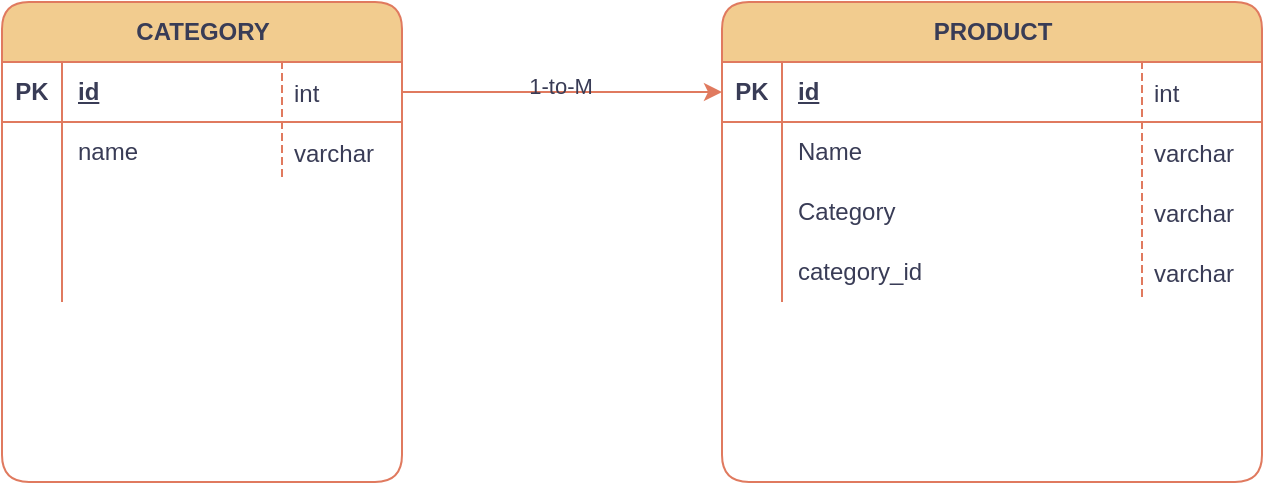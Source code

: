 <mxfile version="24.5.2" type="github">
  <diagram name="Page-1" id="K2aMfMX0v24pdtNQehNK">
    <mxGraphModel dx="794" dy="507" grid="1" gridSize="10" guides="1" tooltips="1" connect="1" arrows="1" fold="1" page="1" pageScale="1" pageWidth="850" pageHeight="1100" math="0" shadow="0">
      <root>
        <mxCell id="0" />
        <mxCell id="1" parent="0" />
        <mxCell id="rXtVuuVVIBW97DViJBOZ-3" value="PRODUCT" style="shape=table;startSize=30;container=1;collapsible=1;childLayout=tableLayout;fixedRows=1;rowLines=0;fontStyle=1;align=center;resizeLast=1;html=1;labelBackgroundColor=none;fillColor=#F2CC8F;strokeColor=#E07A5F;fontColor=#393C56;rounded=1;" parent="1" vertex="1">
          <mxGeometry x="360" y="920" width="270" height="240" as="geometry" />
        </mxCell>
        <mxCell id="rXtVuuVVIBW97DViJBOZ-4" value="" style="shape=tableRow;horizontal=0;startSize=0;swimlaneHead=0;swimlaneBody=0;fillColor=none;collapsible=0;dropTarget=0;points=[[0,0.5],[1,0.5]];portConstraint=eastwest;top=0;left=0;right=0;bottom=1;labelBackgroundColor=none;strokeColor=#E07A5F;fontColor=#393C56;rounded=1;" parent="rXtVuuVVIBW97DViJBOZ-3" vertex="1">
          <mxGeometry y="30" width="270" height="30" as="geometry" />
        </mxCell>
        <mxCell id="rXtVuuVVIBW97DViJBOZ-5" value="PK" style="shape=partialRectangle;connectable=0;fillColor=none;top=0;left=0;bottom=0;right=0;fontStyle=1;overflow=hidden;whiteSpace=wrap;html=1;labelBackgroundColor=none;strokeColor=#E07A5F;fontColor=#393C56;rounded=1;" parent="rXtVuuVVIBW97DViJBOZ-4" vertex="1">
          <mxGeometry width="30" height="30" as="geometry">
            <mxRectangle width="30" height="30" as="alternateBounds" />
          </mxGeometry>
        </mxCell>
        <mxCell id="rXtVuuVVIBW97DViJBOZ-6" value="id" style="shape=partialRectangle;connectable=0;fillColor=none;top=0;left=0;bottom=0;right=0;align=left;spacingLeft=6;fontStyle=5;overflow=hidden;whiteSpace=wrap;html=1;labelBackgroundColor=none;strokeColor=#E07A5F;fontColor=#393C56;rounded=1;" parent="rXtVuuVVIBW97DViJBOZ-4" vertex="1">
          <mxGeometry x="30" width="240" height="30" as="geometry">
            <mxRectangle width="240" height="30" as="alternateBounds" />
          </mxGeometry>
        </mxCell>
        <mxCell id="rXtVuuVVIBW97DViJBOZ-7" value="" style="shape=tableRow;horizontal=0;startSize=0;swimlaneHead=0;swimlaneBody=0;fillColor=none;collapsible=0;dropTarget=0;points=[[0,0.5],[1,0.5]];portConstraint=eastwest;top=0;left=0;right=0;bottom=0;labelBackgroundColor=none;strokeColor=#E07A5F;fontColor=#393C56;rounded=1;" parent="rXtVuuVVIBW97DViJBOZ-3" vertex="1">
          <mxGeometry y="60" width="270" height="30" as="geometry" />
        </mxCell>
        <mxCell id="rXtVuuVVIBW97DViJBOZ-8" value="" style="shape=partialRectangle;connectable=0;fillColor=none;top=0;left=0;bottom=0;right=0;editable=1;overflow=hidden;whiteSpace=wrap;html=1;labelBackgroundColor=none;strokeColor=#E07A5F;fontColor=#393C56;rounded=1;" parent="rXtVuuVVIBW97DViJBOZ-7" vertex="1">
          <mxGeometry width="30" height="30" as="geometry">
            <mxRectangle width="30" height="30" as="alternateBounds" />
          </mxGeometry>
        </mxCell>
        <mxCell id="rXtVuuVVIBW97DViJBOZ-9" value="Name" style="shape=partialRectangle;connectable=0;fillColor=none;top=0;left=0;bottom=0;right=0;align=left;spacingLeft=6;overflow=hidden;whiteSpace=wrap;html=1;labelBackgroundColor=none;strokeColor=#E07A5F;fontColor=#393C56;rounded=1;" parent="rXtVuuVVIBW97DViJBOZ-7" vertex="1">
          <mxGeometry x="30" width="240" height="30" as="geometry">
            <mxRectangle width="240" height="30" as="alternateBounds" />
          </mxGeometry>
        </mxCell>
        <mxCell id="rXtVuuVVIBW97DViJBOZ-10" value="" style="shape=tableRow;horizontal=0;startSize=0;swimlaneHead=0;swimlaneBody=0;fillColor=none;collapsible=0;dropTarget=0;points=[[0,0.5],[1,0.5]];portConstraint=eastwest;top=0;left=0;right=0;bottom=0;labelBackgroundColor=none;strokeColor=#E07A5F;fontColor=#393C56;rounded=1;" parent="rXtVuuVVIBW97DViJBOZ-3" vertex="1">
          <mxGeometry y="90" width="270" height="30" as="geometry" />
        </mxCell>
        <mxCell id="rXtVuuVVIBW97DViJBOZ-11" value="" style="shape=partialRectangle;connectable=0;fillColor=none;top=0;left=0;bottom=0;right=0;editable=1;overflow=hidden;whiteSpace=wrap;html=1;labelBackgroundColor=none;strokeColor=#E07A5F;fontColor=#393C56;rounded=1;" parent="rXtVuuVVIBW97DViJBOZ-10" vertex="1">
          <mxGeometry width="30" height="30" as="geometry">
            <mxRectangle width="30" height="30" as="alternateBounds" />
          </mxGeometry>
        </mxCell>
        <mxCell id="rXtVuuVVIBW97DViJBOZ-12" value="Category" style="shape=partialRectangle;connectable=0;fillColor=none;top=0;left=0;bottom=0;right=0;align=left;spacingLeft=6;overflow=hidden;whiteSpace=wrap;html=1;labelBackgroundColor=none;strokeColor=#E07A5F;fontColor=#393C56;rounded=1;" parent="rXtVuuVVIBW97DViJBOZ-10" vertex="1">
          <mxGeometry x="30" width="240" height="30" as="geometry">
            <mxRectangle width="240" height="30" as="alternateBounds" />
          </mxGeometry>
        </mxCell>
        <mxCell id="rXtVuuVVIBW97DViJBOZ-13" value="" style="shape=tableRow;horizontal=0;startSize=0;swimlaneHead=0;swimlaneBody=0;fillColor=none;collapsible=0;dropTarget=0;points=[[0,0.5],[1,0.5]];portConstraint=eastwest;top=0;left=0;right=0;bottom=0;labelBackgroundColor=none;strokeColor=#E07A5F;fontColor=#393C56;rounded=1;" parent="rXtVuuVVIBW97DViJBOZ-3" vertex="1">
          <mxGeometry y="120" width="270" height="30" as="geometry" />
        </mxCell>
        <mxCell id="rXtVuuVVIBW97DViJBOZ-14" value="" style="shape=partialRectangle;connectable=0;fillColor=none;top=0;left=0;bottom=0;right=0;editable=1;overflow=hidden;whiteSpace=wrap;html=1;labelBackgroundColor=none;strokeColor=#E07A5F;fontColor=#393C56;rounded=1;" parent="rXtVuuVVIBW97DViJBOZ-13" vertex="1">
          <mxGeometry width="30" height="30" as="geometry">
            <mxRectangle width="30" height="30" as="alternateBounds" />
          </mxGeometry>
        </mxCell>
        <mxCell id="rXtVuuVVIBW97DViJBOZ-15" value="category_id" style="shape=partialRectangle;connectable=0;fillColor=none;top=0;left=0;bottom=0;right=0;align=left;spacingLeft=6;overflow=hidden;whiteSpace=wrap;html=1;labelBackgroundColor=none;strokeColor=#E07A5F;fontColor=#393C56;rounded=1;" parent="rXtVuuVVIBW97DViJBOZ-13" vertex="1">
          <mxGeometry x="30" width="240" height="30" as="geometry">
            <mxRectangle width="240" height="30" as="alternateBounds" />
          </mxGeometry>
        </mxCell>
        <mxCell id="rXtVuuVVIBW97DViJBOZ-16" value="CATEGORY" style="shape=table;startSize=30;container=1;collapsible=1;childLayout=tableLayout;fixedRows=1;rowLines=0;fontStyle=1;align=center;resizeLast=1;html=1;labelBackgroundColor=none;fillColor=#F2CC8F;strokeColor=#E07A5F;fontColor=#393C56;rounded=1;" parent="1" vertex="1">
          <mxGeometry y="920" width="200" height="240" as="geometry" />
        </mxCell>
        <mxCell id="rXtVuuVVIBW97DViJBOZ-17" value="" style="shape=tableRow;horizontal=0;startSize=0;swimlaneHead=0;swimlaneBody=0;fillColor=none;collapsible=0;dropTarget=0;points=[[0,0.5],[1,0.5]];portConstraint=eastwest;top=0;left=0;right=0;bottom=1;labelBackgroundColor=none;strokeColor=#E07A5F;fontColor=#393C56;rounded=1;" parent="rXtVuuVVIBW97DViJBOZ-16" vertex="1">
          <mxGeometry y="30" width="200" height="30" as="geometry" />
        </mxCell>
        <mxCell id="rXtVuuVVIBW97DViJBOZ-18" value="PK" style="shape=partialRectangle;connectable=0;fillColor=none;top=0;left=0;bottom=0;right=0;fontStyle=1;overflow=hidden;whiteSpace=wrap;html=1;labelBackgroundColor=none;strokeColor=#E07A5F;fontColor=#393C56;rounded=1;" parent="rXtVuuVVIBW97DViJBOZ-17" vertex="1">
          <mxGeometry width="30" height="30" as="geometry">
            <mxRectangle width="30" height="30" as="alternateBounds" />
          </mxGeometry>
        </mxCell>
        <mxCell id="rXtVuuVVIBW97DViJBOZ-19" value="id" style="shape=partialRectangle;connectable=0;fillColor=none;top=0;left=0;bottom=0;right=0;align=left;spacingLeft=6;fontStyle=5;overflow=hidden;whiteSpace=wrap;html=1;labelBackgroundColor=none;strokeColor=#E07A5F;fontColor=#393C56;rounded=1;" parent="rXtVuuVVIBW97DViJBOZ-17" vertex="1">
          <mxGeometry x="30" width="170" height="30" as="geometry">
            <mxRectangle width="170" height="30" as="alternateBounds" />
          </mxGeometry>
        </mxCell>
        <mxCell id="rXtVuuVVIBW97DViJBOZ-20" value="" style="shape=tableRow;horizontal=0;startSize=0;swimlaneHead=0;swimlaneBody=0;fillColor=none;collapsible=0;dropTarget=0;points=[[0,0.5],[1,0.5]];portConstraint=eastwest;top=0;left=0;right=0;bottom=0;labelBackgroundColor=none;strokeColor=#E07A5F;fontColor=#393C56;rounded=1;" parent="rXtVuuVVIBW97DViJBOZ-16" vertex="1">
          <mxGeometry y="60" width="200" height="30" as="geometry" />
        </mxCell>
        <mxCell id="rXtVuuVVIBW97DViJBOZ-21" value="" style="shape=partialRectangle;connectable=0;fillColor=none;top=0;left=0;bottom=0;right=0;editable=1;overflow=hidden;whiteSpace=wrap;html=1;labelBackgroundColor=none;strokeColor=#E07A5F;fontColor=#393C56;rounded=1;" parent="rXtVuuVVIBW97DViJBOZ-20" vertex="1">
          <mxGeometry width="30" height="30" as="geometry">
            <mxRectangle width="30" height="30" as="alternateBounds" />
          </mxGeometry>
        </mxCell>
        <mxCell id="rXtVuuVVIBW97DViJBOZ-22" value="name" style="shape=partialRectangle;connectable=0;fillColor=none;top=0;left=0;bottom=0;right=0;align=left;spacingLeft=6;overflow=hidden;whiteSpace=wrap;html=1;labelBackgroundColor=none;strokeColor=#E07A5F;fontColor=#393C56;rounded=1;" parent="rXtVuuVVIBW97DViJBOZ-20" vertex="1">
          <mxGeometry x="30" width="170" height="30" as="geometry">
            <mxRectangle width="170" height="30" as="alternateBounds" />
          </mxGeometry>
        </mxCell>
        <mxCell id="rXtVuuVVIBW97DViJBOZ-23" value="" style="shape=tableRow;horizontal=0;startSize=0;swimlaneHead=0;swimlaneBody=0;fillColor=none;collapsible=0;dropTarget=0;points=[[0,0.5],[1,0.5]];portConstraint=eastwest;top=0;left=0;right=0;bottom=0;labelBackgroundColor=none;strokeColor=#E07A5F;fontColor=#393C56;rounded=1;" parent="rXtVuuVVIBW97DViJBOZ-16" vertex="1">
          <mxGeometry y="90" width="200" height="30" as="geometry" />
        </mxCell>
        <mxCell id="rXtVuuVVIBW97DViJBOZ-24" value="" style="shape=partialRectangle;connectable=0;fillColor=none;top=0;left=0;bottom=0;right=0;editable=1;overflow=hidden;whiteSpace=wrap;html=1;labelBackgroundColor=none;strokeColor=#E07A5F;fontColor=#393C56;rounded=1;" parent="rXtVuuVVIBW97DViJBOZ-23" vertex="1">
          <mxGeometry width="30" height="30" as="geometry">
            <mxRectangle width="30" height="30" as="alternateBounds" />
          </mxGeometry>
        </mxCell>
        <mxCell id="rXtVuuVVIBW97DViJBOZ-25" value="" style="shape=partialRectangle;connectable=0;fillColor=none;top=0;left=0;bottom=0;right=0;align=left;spacingLeft=6;overflow=hidden;whiteSpace=wrap;html=1;labelBackgroundColor=none;strokeColor=#E07A5F;fontColor=#393C56;rounded=1;" parent="rXtVuuVVIBW97DViJBOZ-23" vertex="1">
          <mxGeometry x="30" width="170" height="30" as="geometry">
            <mxRectangle width="170" height="30" as="alternateBounds" />
          </mxGeometry>
        </mxCell>
        <mxCell id="rXtVuuVVIBW97DViJBOZ-26" value="" style="shape=tableRow;horizontal=0;startSize=0;swimlaneHead=0;swimlaneBody=0;fillColor=none;collapsible=0;dropTarget=0;points=[[0,0.5],[1,0.5]];portConstraint=eastwest;top=0;left=0;right=0;bottom=0;labelBackgroundColor=none;strokeColor=#E07A5F;fontColor=#393C56;rounded=1;" parent="rXtVuuVVIBW97DViJBOZ-16" vertex="1">
          <mxGeometry y="120" width="200" height="30" as="geometry" />
        </mxCell>
        <mxCell id="rXtVuuVVIBW97DViJBOZ-27" value="" style="shape=partialRectangle;connectable=0;fillColor=none;top=0;left=0;bottom=0;right=0;editable=1;overflow=hidden;whiteSpace=wrap;html=1;labelBackgroundColor=none;strokeColor=#E07A5F;fontColor=#393C56;rounded=1;" parent="rXtVuuVVIBW97DViJBOZ-26" vertex="1">
          <mxGeometry width="30" height="30" as="geometry">
            <mxRectangle width="30" height="30" as="alternateBounds" />
          </mxGeometry>
        </mxCell>
        <mxCell id="rXtVuuVVIBW97DViJBOZ-28" value="" style="shape=partialRectangle;connectable=0;fillColor=none;top=0;left=0;bottom=0;right=0;align=left;spacingLeft=6;overflow=hidden;whiteSpace=wrap;html=1;labelBackgroundColor=none;strokeColor=#E07A5F;fontColor=#393C56;rounded=1;" parent="rXtVuuVVIBW97DViJBOZ-26" vertex="1">
          <mxGeometry x="30" width="170" height="30" as="geometry">
            <mxRectangle width="170" height="30" as="alternateBounds" />
          </mxGeometry>
        </mxCell>
        <mxCell id="rXtVuuVVIBW97DViJBOZ-29" value="" style="endArrow=classic;html=1;rounded=1;entryX=0;entryY=0.5;entryDx=0;entryDy=0;exitX=1;exitY=0.5;exitDx=0;exitDy=0;labelBackgroundColor=none;strokeColor=#E07A5F;fontColor=default;" parent="1" source="rXtVuuVVIBW97DViJBOZ-17" target="rXtVuuVVIBW97DViJBOZ-4" edge="1">
          <mxGeometry relative="1" as="geometry">
            <mxPoint x="180" y="1110" as="sourcePoint" />
            <mxPoint x="340" y="1110" as="targetPoint" />
          </mxGeometry>
        </mxCell>
        <mxCell id="rXtVuuVVIBW97DViJBOZ-33" value="1-to-M" style="edgeLabel;html=1;align=center;verticalAlign=middle;resizable=0;points=[];labelBackgroundColor=none;fontColor=#393C56;rounded=1;" parent="rXtVuuVVIBW97DViJBOZ-29" vertex="1" connectable="0">
          <mxGeometry x="-0.013" y="3" relative="1" as="geometry">
            <mxPoint as="offset" />
          </mxGeometry>
        </mxCell>
        <mxCell id="kKGKWlQ7sAFKRovKkLv8-1" value="varchar" style="shape=partialRectangle;fillColor=none;align=left;verticalAlign=middle;strokeColor=none;spacingLeft=34;rotatable=0;points=[[0,0.5],[1,0.5]];portConstraint=eastwest;dropTarget=0;fontColor=#393C56;" vertex="1" parent="1">
          <mxGeometry x="110" y="980" width="90" height="30" as="geometry" />
        </mxCell>
        <mxCell id="kKGKWlQ7sAFKRovKkLv8-2" value="" style="shape=partialRectangle;top=0;left=0;bottom=0;fillColor=none;stokeWidth=1;dashed=1;align=left;verticalAlign=middle;spacingLeft=4;spacingRight=4;overflow=hidden;rotatable=0;points=[];portConstraint=eastwest;part=1;strokeColor=#E07A5F;fontColor=#393C56;" vertex="1" connectable="0" parent="kKGKWlQ7sAFKRovKkLv8-1">
          <mxGeometry width="30" height="30" as="geometry" />
        </mxCell>
        <mxCell id="kKGKWlQ7sAFKRovKkLv8-5" value="varchar" style="shape=partialRectangle;fillColor=none;align=left;verticalAlign=middle;strokeColor=none;spacingLeft=34;rotatable=0;points=[[0,0.5],[1,0.5]];portConstraint=eastwest;dropTarget=0;fontColor=#393C56;" vertex="1" parent="1">
          <mxGeometry x="540" y="980" width="90" height="30" as="geometry" />
        </mxCell>
        <mxCell id="kKGKWlQ7sAFKRovKkLv8-6" value="" style="shape=partialRectangle;top=0;left=0;bottom=0;fillColor=none;stokeWidth=1;dashed=1;align=left;verticalAlign=middle;spacingLeft=4;spacingRight=4;overflow=hidden;rotatable=0;points=[];portConstraint=eastwest;part=1;strokeColor=#E07A5F;fontColor=#393C56;" vertex="1" connectable="0" parent="kKGKWlQ7sAFKRovKkLv8-5">
          <mxGeometry width="30" height="30" as="geometry" />
        </mxCell>
        <mxCell id="kKGKWlQ7sAFKRovKkLv8-7" value="varchar" style="shape=partialRectangle;fillColor=none;align=left;verticalAlign=middle;strokeColor=none;spacingLeft=34;rotatable=0;points=[[0,0.5],[1,0.5]];portConstraint=eastwest;dropTarget=0;fontColor=#393C56;" vertex="1" parent="1">
          <mxGeometry x="540" y="1010" width="90" height="30" as="geometry" />
        </mxCell>
        <mxCell id="kKGKWlQ7sAFKRovKkLv8-8" value="" style="shape=partialRectangle;top=0;left=0;bottom=0;fillColor=none;stokeWidth=1;dashed=1;align=left;verticalAlign=middle;spacingLeft=4;spacingRight=4;overflow=hidden;rotatable=0;points=[];portConstraint=eastwest;part=1;strokeColor=#E07A5F;fontColor=#393C56;" vertex="1" connectable="0" parent="kKGKWlQ7sAFKRovKkLv8-7">
          <mxGeometry width="30" height="30" as="geometry" />
        </mxCell>
        <mxCell id="kKGKWlQ7sAFKRovKkLv8-9" value="varchar" style="shape=partialRectangle;fillColor=none;align=left;verticalAlign=middle;strokeColor=none;spacingLeft=34;rotatable=0;points=[[0,0.5],[1,0.5]];portConstraint=eastwest;dropTarget=0;fontColor=#393C56;" vertex="1" parent="1">
          <mxGeometry x="540" y="1040" width="90" height="30" as="geometry" />
        </mxCell>
        <mxCell id="kKGKWlQ7sAFKRovKkLv8-10" value="" style="shape=partialRectangle;top=0;left=0;bottom=0;fillColor=none;stokeWidth=1;dashed=1;align=left;verticalAlign=middle;spacingLeft=4;spacingRight=4;overflow=hidden;rotatable=0;points=[];portConstraint=eastwest;part=1;strokeColor=#E07A5F;fontColor=#393C56;" vertex="1" connectable="0" parent="kKGKWlQ7sAFKRovKkLv8-9">
          <mxGeometry width="30" height="30" as="geometry" />
        </mxCell>
        <mxCell id="kKGKWlQ7sAFKRovKkLv8-11" value="int" style="shape=partialRectangle;fillColor=none;align=left;verticalAlign=middle;strokeColor=none;spacingLeft=34;rotatable=0;points=[[0,0.5],[1,0.5]];portConstraint=eastwest;dropTarget=0;fontColor=#393C56;" vertex="1" parent="1">
          <mxGeometry x="110" y="950" width="90" height="30" as="geometry" />
        </mxCell>
        <mxCell id="kKGKWlQ7sAFKRovKkLv8-12" value="" style="shape=partialRectangle;top=0;left=0;bottom=0;fillColor=none;stokeWidth=1;dashed=1;align=left;verticalAlign=middle;spacingLeft=4;spacingRight=4;overflow=hidden;rotatable=0;points=[];portConstraint=eastwest;part=1;strokeColor=#E07A5F;fontColor=#393C56;" vertex="1" connectable="0" parent="kKGKWlQ7sAFKRovKkLv8-11">
          <mxGeometry width="30" height="30" as="geometry" />
        </mxCell>
        <mxCell id="kKGKWlQ7sAFKRovKkLv8-13" value="int" style="shape=partialRectangle;fillColor=none;align=left;verticalAlign=middle;strokeColor=none;spacingLeft=34;rotatable=0;points=[[0,0.5],[1,0.5]];portConstraint=eastwest;dropTarget=0;fontColor=#393C56;" vertex="1" parent="1">
          <mxGeometry x="540" y="950" width="90" height="30" as="geometry" />
        </mxCell>
        <mxCell id="kKGKWlQ7sAFKRovKkLv8-14" value="" style="shape=partialRectangle;top=0;left=0;bottom=0;fillColor=none;stokeWidth=1;dashed=1;align=left;verticalAlign=middle;spacingLeft=4;spacingRight=4;overflow=hidden;rotatable=0;points=[];portConstraint=eastwest;part=1;strokeColor=#E07A5F;fontColor=#393C56;" vertex="1" connectable="0" parent="kKGKWlQ7sAFKRovKkLv8-13">
          <mxGeometry width="30" height="30" as="geometry" />
        </mxCell>
      </root>
    </mxGraphModel>
  </diagram>
</mxfile>
